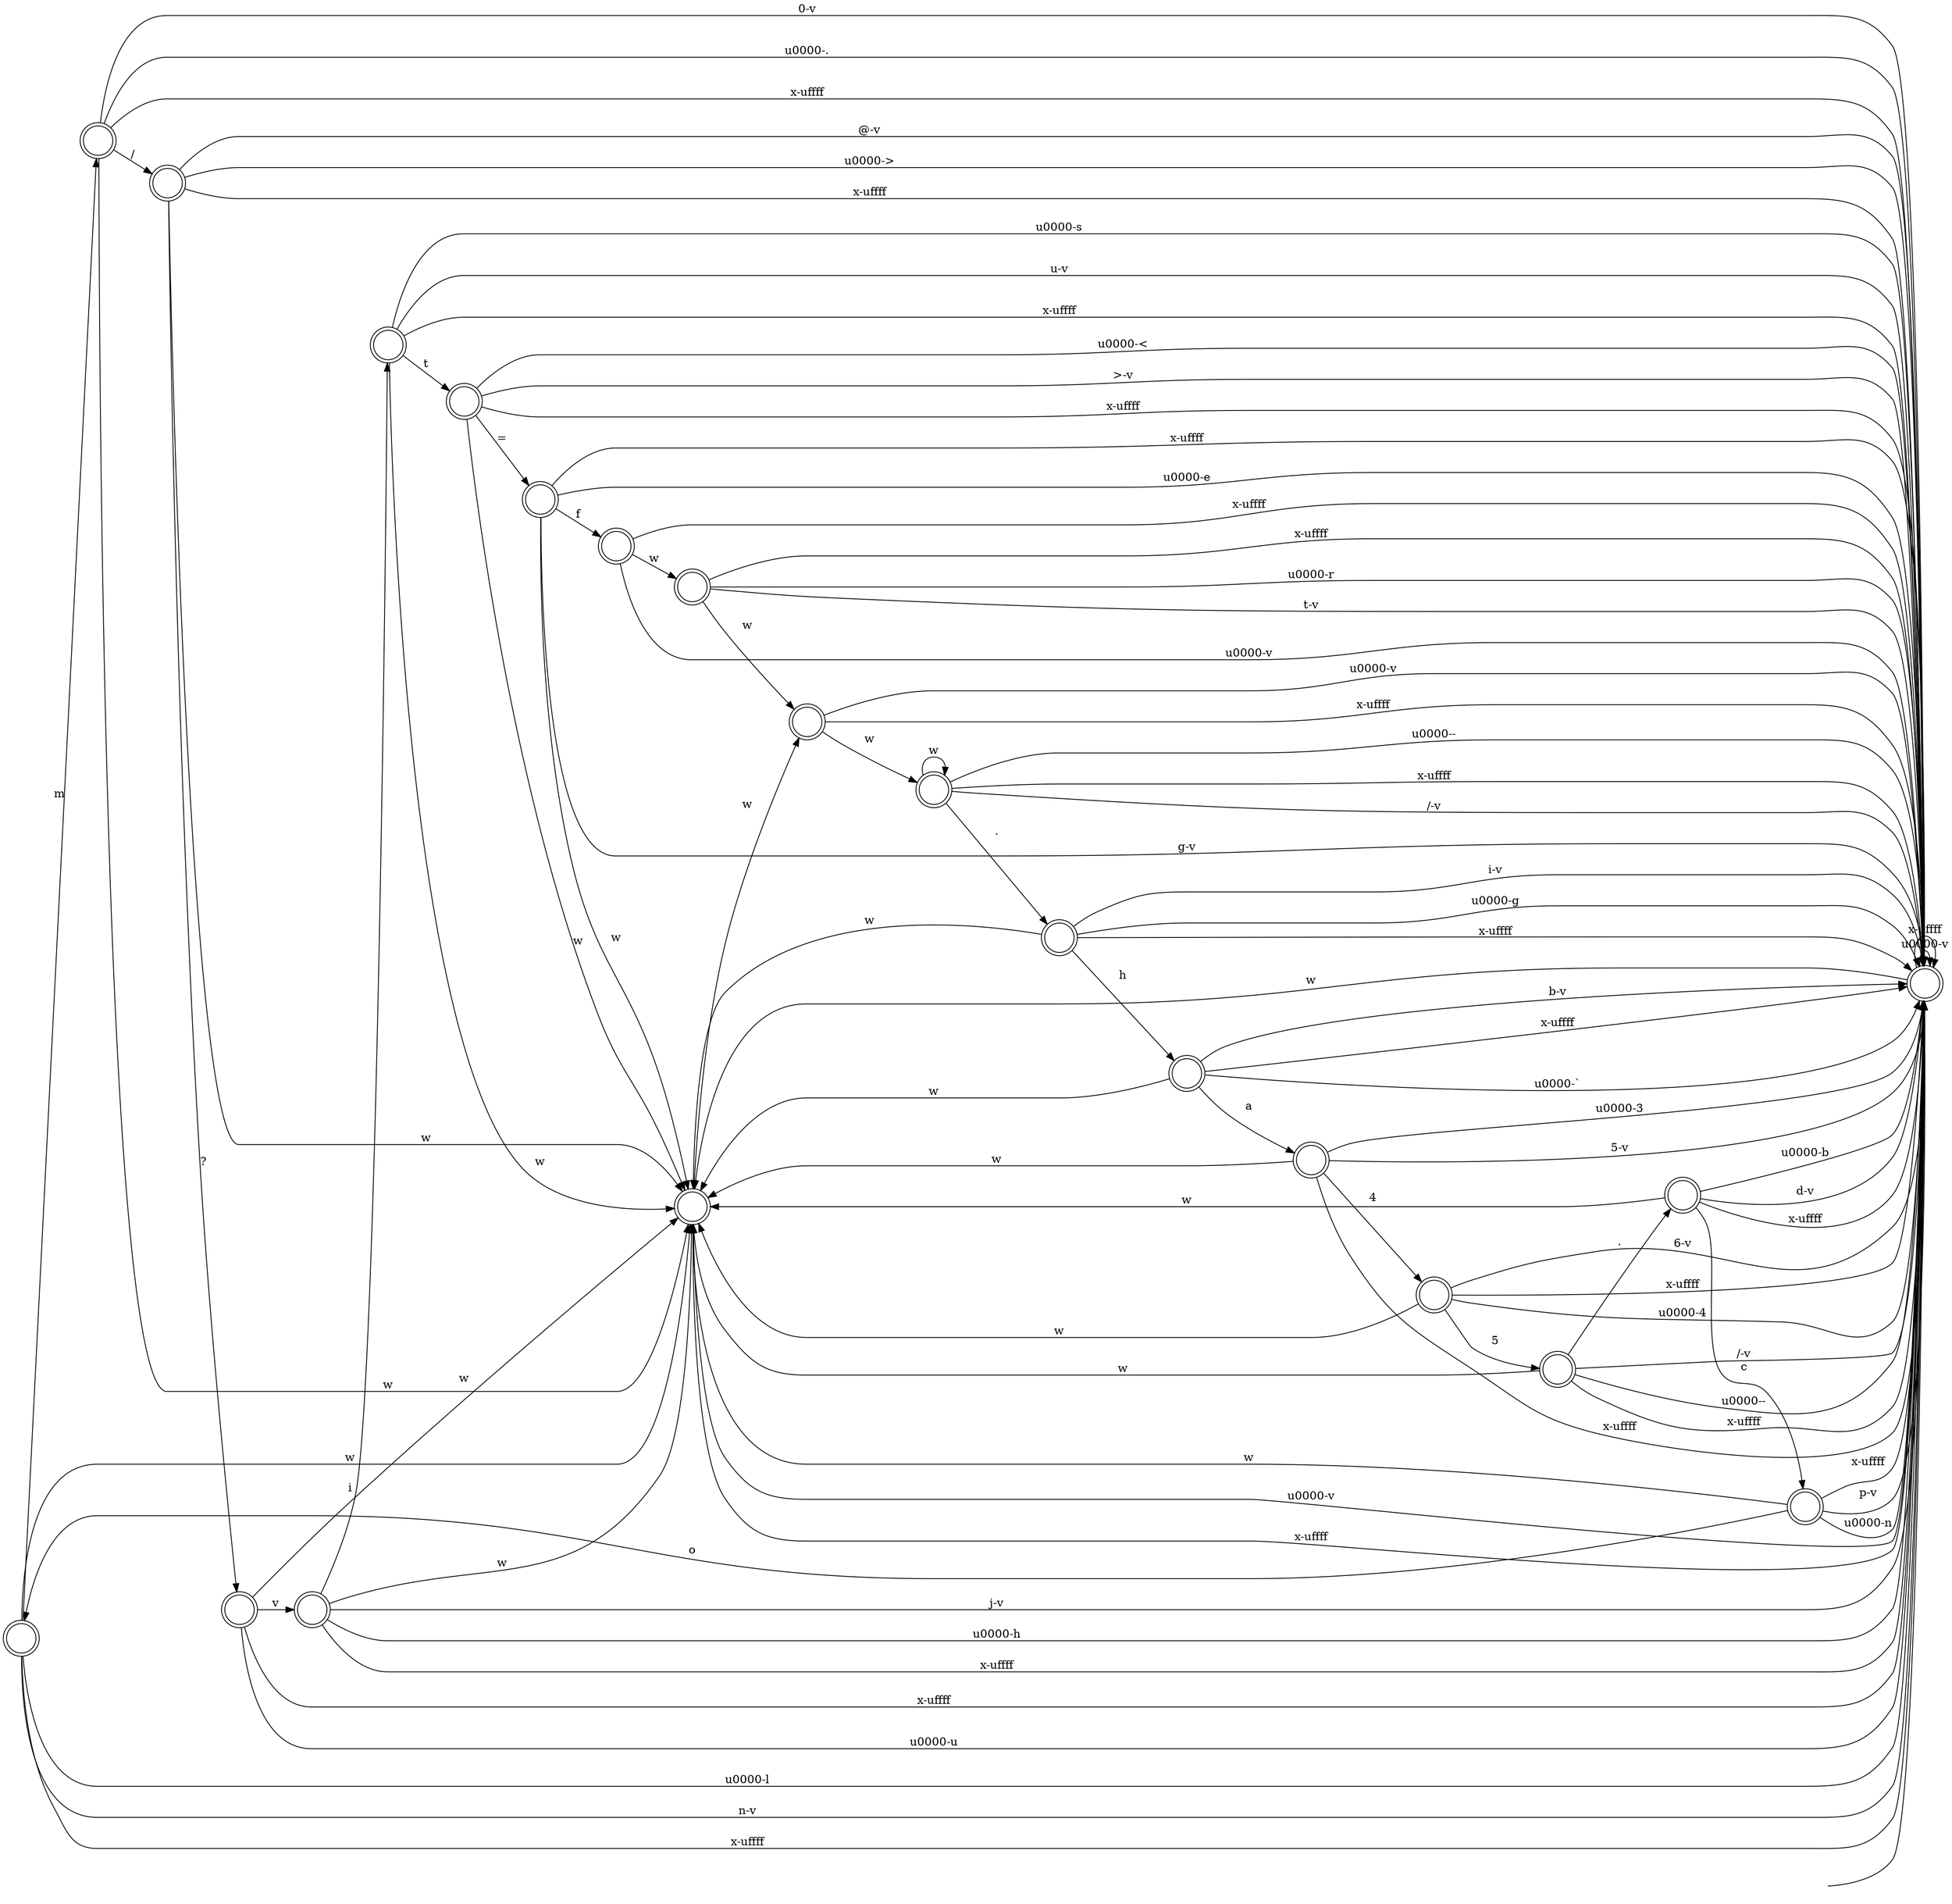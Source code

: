 digraph Automaton {
  rankdir = LR;
  0 [shape=doublecircle,label=""];
  0 -> 14 [label="m"]
  0 -> 16 [label="w"]
  0 -> 12 [label="\u0000-l"]
  0 -> 12 [label="n-v"]
  0 -> 12 [label="x-\uffff"]
  1 [shape=doublecircle,label=""];
  1 -> 12 [label="\u0000-v"]
  1 -> 15 [label="w"]
  1 -> 12 [label="x-\uffff"]
  2 [shape=doublecircle,label=""];
  2 -> 12 [label="\u0000-v"]
  2 -> 9 [label="w"]
  2 -> 12 [label="x-\uffff"]
  3 [shape=doublecircle,label=""];
  3 -> 16 [label="w"]
  3 -> 12 [label="\u0000-b"]
  3 -> 12 [label="d-v"]
  3 -> 12 [label="x-\uffff"]
  3 -> 8 [label="c"]
  4 [shape=doublecircle,label=""];
  4 -> 7 [label="="]
  4 -> 16 [label="w"]
  4 -> 12 [label="\u0000-<"]
  4 -> 12 [label=">-v"]
  4 -> 12 [label="x-\uffff"]
  5 [shape=doublecircle,label=""];
  5 -> 16 [label="w"]
  5 -> 18 [label="4"]
  5 -> 12 [label="\u0000-3"]
  5 -> 12 [label="5-v"]
  5 -> 12 [label="x-\uffff"]
  6 [shape=doublecircle,label=""];
  6 -> 12 [label="/-v"]
  6 -> 16 [label="w"]
  6 -> 3 [label="."]
  6 -> 12 [label="\u0000--"]
  6 -> 12 [label="x-\uffff"]
  7 [shape=doublecircle,label=""];
  7 -> 12 [label="g-v"]
  7 -> 16 [label="w"]
  7 -> 2 [label="f"]
  7 -> 12 [label="x-\uffff"]
  7 -> 12 [label="\u0000-e"]
  8 [shape=doublecircle,label=""];
  8 -> 12 [label="p-v"]
  8 -> 16 [label="w"]
  8 -> 12 [label="\u0000-n"]
  8 -> 0 [label="o"]
  8 -> 12 [label="x-\uffff"]
  9 [shape=doublecircle,label=""];
  9 -> 1 [label="w"]
  9 -> 12 [label="\u0000-r"]
  9 -> 12 [label="t-v"]
  9 -> 12 [label="x-\uffff"]
  10 [shape=doublecircle,label=""];
  10 -> 16 [label="w"]
  10 -> 12 [label="i-v"]
  10 -> 12 [label="\u0000-g"]
  10 -> 17 [label="h"]
  10 -> 12 [label="x-\uffff"]
  11 [shape=doublecircle,label=""];
  11 -> 16 [label="w"]
  11 -> 4 [label="t"]
  11 -> 12 [label="\u0000-s"]
  11 -> 12 [label="u-v"]
  11 -> 12 [label="x-\uffff"]
  12 [shape=doublecircle,label=""];
  initial [shape=plaintext,label=""];
  initial -> 12
  12 -> 12 [label="\u0000-v"]
  12 -> 16 [label="w"]
  12 -> 12 [label="x-\uffff"]
  13 [shape=doublecircle,label=""];
  13 -> 16 [label="w"]
  13 -> 12 [label="x-\uffff"]
  13 -> 20 [label="v"]
  13 -> 12 [label="\u0000-u"]
  14 [shape=doublecircle,label=""];
  14 -> 12 [label="0-v"]
  14 -> 16 [label="w"]
  14 -> 12 [label="\u0000-."]
  14 -> 19 [label="/"]
  14 -> 12 [label="x-\uffff"]
  15 [shape=doublecircle,label=""];
  15 -> 12 [label="/-v"]
  15 -> 15 [label="w"]
  15 -> 10 [label="."]
  15 -> 12 [label="\u0000--"]
  15 -> 12 [label="x-\uffff"]
  16 [shape=doublecircle,label=""];
  16 -> 12 [label="\u0000-v"]
  16 -> 1 [label="w"]
  16 -> 12 [label="x-\uffff"]
  17 [shape=doublecircle,label=""];
  17 -> 12 [label="\u0000-`"]
  17 -> 16 [label="w"]
  17 -> 5 [label="a"]
  17 -> 12 [label="b-v"]
  17 -> 12 [label="x-\uffff"]
  18 [shape=doublecircle,label=""];
  18 -> 16 [label="w"]
  18 -> 6 [label="5"]
  18 -> 12 [label="\u0000-4"]
  18 -> 12 [label="6-v"]
  18 -> 12 [label="x-\uffff"]
  19 [shape=doublecircle,label=""];
  19 -> 12 [label="@-v"]
  19 -> 16 [label="w"]
  19 -> 12 [label="\u0000->"]
  19 -> 13 [label="?"]
  19 -> 12 [label="x-\uffff"]
  20 [shape=doublecircle,label=""];
  20 -> 16 [label="w"]
  20 -> 12 [label="j-v"]
  20 -> 12 [label="\u0000-h"]
  20 -> 11 [label="i"]
  20 -> 12 [label="x-\uffff"]
}
